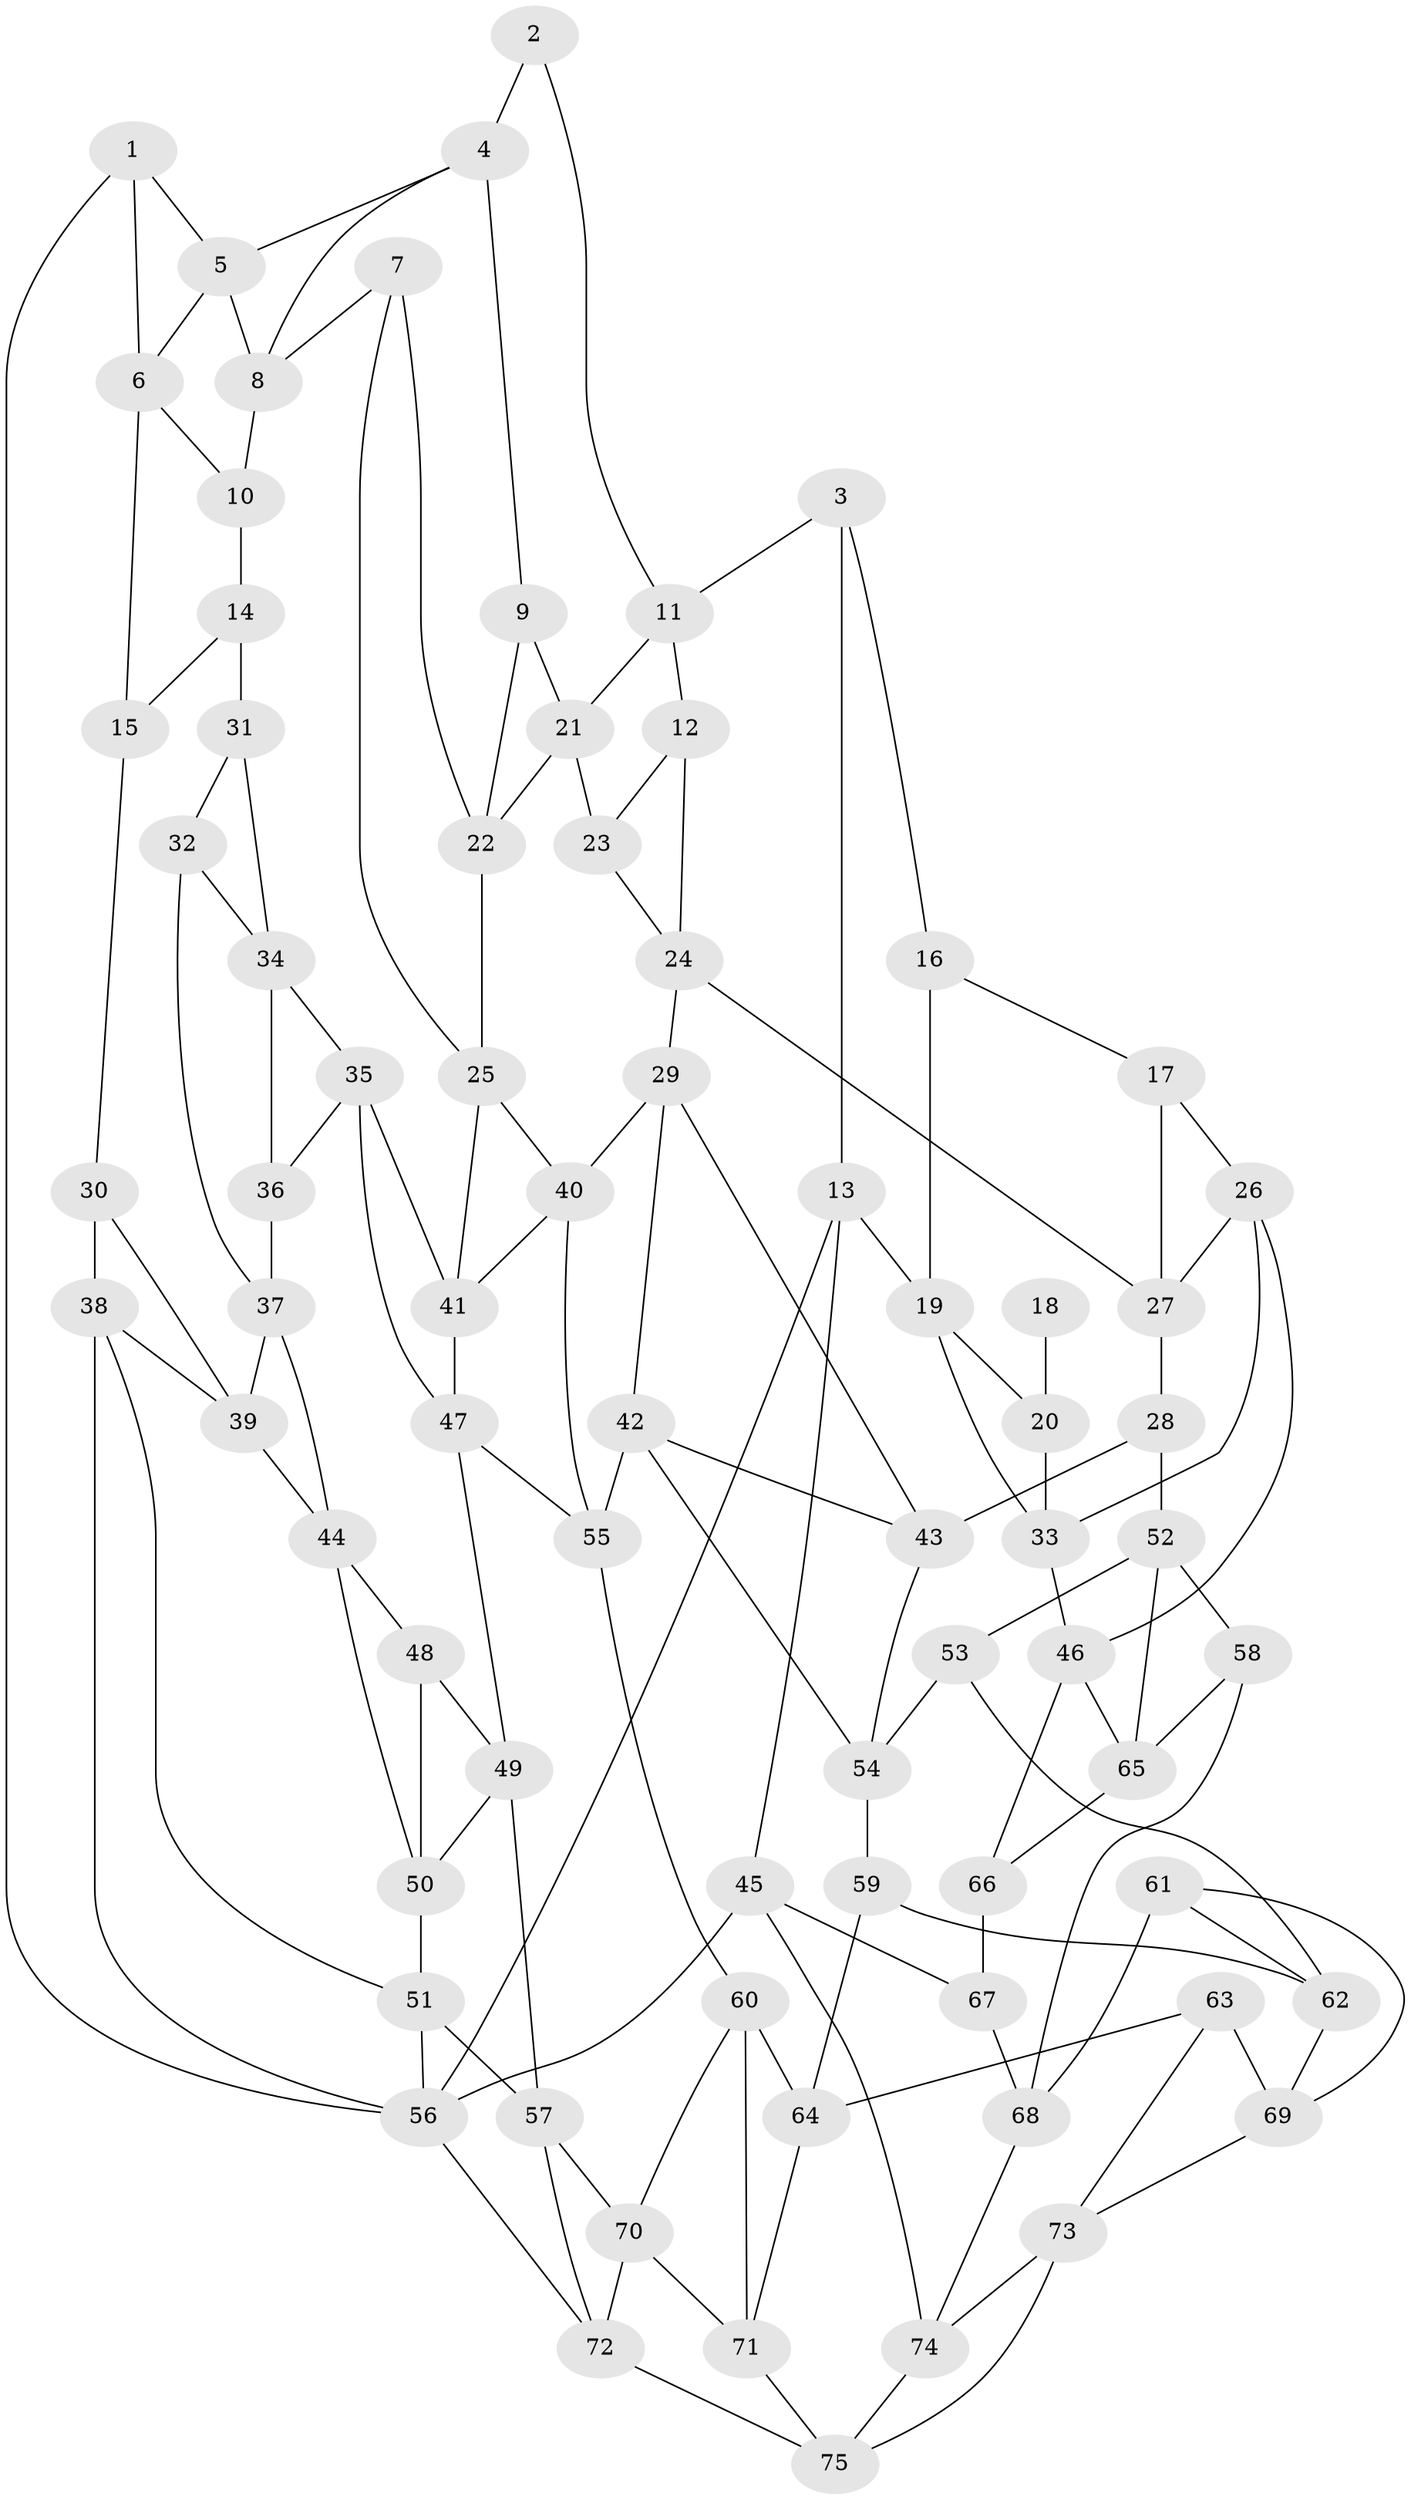 // original degree distribution, {3: 0.02666666666666667, 6: 0.23333333333333334, 5: 0.52, 4: 0.22}
// Generated by graph-tools (version 1.1) at 2025/03/03/09/25 03:03:12]
// undirected, 75 vertices, 136 edges
graph export_dot {
graph [start="1"]
  node [color=gray90,style=filled];
  1;
  2;
  3;
  4;
  5;
  6;
  7;
  8;
  9;
  10;
  11;
  12;
  13;
  14;
  15;
  16;
  17;
  18;
  19;
  20;
  21;
  22;
  23;
  24;
  25;
  26;
  27;
  28;
  29;
  30;
  31;
  32;
  33;
  34;
  35;
  36;
  37;
  38;
  39;
  40;
  41;
  42;
  43;
  44;
  45;
  46;
  47;
  48;
  49;
  50;
  51;
  52;
  53;
  54;
  55;
  56;
  57;
  58;
  59;
  60;
  61;
  62;
  63;
  64;
  65;
  66;
  67;
  68;
  69;
  70;
  71;
  72;
  73;
  74;
  75;
  1 -- 5 [weight=1.0];
  1 -- 6 [weight=1.0];
  1 -- 56 [weight=1.0];
  2 -- 4 [weight=1.0];
  2 -- 11 [weight=1.0];
  3 -- 11 [weight=1.0];
  3 -- 13 [weight=1.0];
  3 -- 16 [weight=1.0];
  4 -- 5 [weight=1.0];
  4 -- 8 [weight=1.0];
  4 -- 9 [weight=1.0];
  5 -- 6 [weight=1.0];
  5 -- 8 [weight=1.0];
  6 -- 10 [weight=1.0];
  6 -- 15 [weight=1.0];
  7 -- 8 [weight=1.0];
  7 -- 22 [weight=1.0];
  7 -- 25 [weight=1.0];
  8 -- 10 [weight=1.0];
  9 -- 21 [weight=2.0];
  9 -- 22 [weight=1.0];
  10 -- 14 [weight=1.0];
  11 -- 12 [weight=1.0];
  11 -- 21 [weight=1.0];
  12 -- 23 [weight=1.0];
  12 -- 24 [weight=1.0];
  13 -- 19 [weight=1.0];
  13 -- 45 [weight=1.0];
  13 -- 56 [weight=1.0];
  14 -- 15 [weight=1.0];
  14 -- 31 [weight=2.0];
  15 -- 30 [weight=1.0];
  16 -- 17 [weight=1.0];
  16 -- 19 [weight=1.0];
  17 -- 26 [weight=1.0];
  17 -- 27 [weight=1.0];
  18 -- 20 [weight=2.0];
  19 -- 20 [weight=1.0];
  19 -- 33 [weight=1.0];
  20 -- 33 [weight=1.0];
  21 -- 22 [weight=1.0];
  21 -- 23 [weight=2.0];
  22 -- 25 [weight=1.0];
  23 -- 24 [weight=1.0];
  24 -- 27 [weight=1.0];
  24 -- 29 [weight=1.0];
  25 -- 40 [weight=1.0];
  25 -- 41 [weight=1.0];
  26 -- 27 [weight=1.0];
  26 -- 33 [weight=1.0];
  26 -- 46 [weight=1.0];
  27 -- 28 [weight=1.0];
  28 -- 43 [weight=1.0];
  28 -- 52 [weight=1.0];
  29 -- 40 [weight=1.0];
  29 -- 42 [weight=1.0];
  29 -- 43 [weight=1.0];
  30 -- 38 [weight=1.0];
  30 -- 39 [weight=1.0];
  31 -- 32 [weight=1.0];
  31 -- 34 [weight=1.0];
  32 -- 34 [weight=1.0];
  32 -- 37 [weight=1.0];
  33 -- 46 [weight=1.0];
  34 -- 35 [weight=1.0];
  34 -- 36 [weight=1.0];
  35 -- 36 [weight=1.0];
  35 -- 41 [weight=1.0];
  35 -- 47 [weight=1.0];
  36 -- 37 [weight=1.0];
  37 -- 39 [weight=1.0];
  37 -- 44 [weight=1.0];
  38 -- 39 [weight=1.0];
  38 -- 51 [weight=1.0];
  38 -- 56 [weight=1.0];
  39 -- 44 [weight=1.0];
  40 -- 41 [weight=1.0];
  40 -- 55 [weight=1.0];
  41 -- 47 [weight=1.0];
  42 -- 43 [weight=1.0];
  42 -- 54 [weight=1.0];
  42 -- 55 [weight=1.0];
  43 -- 54 [weight=1.0];
  44 -- 48 [weight=1.0];
  44 -- 50 [weight=1.0];
  45 -- 56 [weight=1.0];
  45 -- 67 [weight=1.0];
  45 -- 74 [weight=1.0];
  46 -- 65 [weight=1.0];
  46 -- 66 [weight=1.0];
  47 -- 49 [weight=1.0];
  47 -- 55 [weight=1.0];
  48 -- 49 [weight=1.0];
  48 -- 50 [weight=1.0];
  49 -- 50 [weight=1.0];
  49 -- 57 [weight=1.0];
  50 -- 51 [weight=1.0];
  51 -- 56 [weight=1.0];
  51 -- 57 [weight=1.0];
  52 -- 53 [weight=1.0];
  52 -- 58 [weight=1.0];
  52 -- 65 [weight=1.0];
  53 -- 54 [weight=1.0];
  53 -- 62 [weight=1.0];
  54 -- 59 [weight=1.0];
  55 -- 60 [weight=1.0];
  56 -- 72 [weight=1.0];
  57 -- 70 [weight=1.0];
  57 -- 72 [weight=1.0];
  58 -- 65 [weight=1.0];
  58 -- 68 [weight=1.0];
  59 -- 62 [weight=1.0];
  59 -- 64 [weight=1.0];
  60 -- 64 [weight=1.0];
  60 -- 70 [weight=1.0];
  60 -- 71 [weight=1.0];
  61 -- 62 [weight=1.0];
  61 -- 68 [weight=1.0];
  61 -- 69 [weight=1.0];
  62 -- 69 [weight=1.0];
  63 -- 64 [weight=1.0];
  63 -- 69 [weight=1.0];
  63 -- 73 [weight=1.0];
  64 -- 71 [weight=1.0];
  65 -- 66 [weight=1.0];
  66 -- 67 [weight=2.0];
  67 -- 68 [weight=1.0];
  68 -- 74 [weight=1.0];
  69 -- 73 [weight=1.0];
  70 -- 71 [weight=1.0];
  70 -- 72 [weight=1.0];
  71 -- 75 [weight=1.0];
  72 -- 75 [weight=1.0];
  73 -- 74 [weight=1.0];
  73 -- 75 [weight=1.0];
  74 -- 75 [weight=1.0];
}
